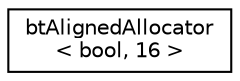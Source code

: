 digraph "Graphical Class Hierarchy"
{
  edge [fontname="Helvetica",fontsize="10",labelfontname="Helvetica",labelfontsize="10"];
  node [fontname="Helvetica",fontsize="10",shape=record];
  rankdir="LR";
  Node1 [label="btAlignedAllocator\l\< bool, 16 \>",height=0.2,width=0.4,color="black", fillcolor="white", style="filled",URL="$classbt_aligned_allocator.html"];
}
